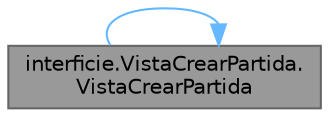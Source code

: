 digraph "interficie.VistaCrearPartida.VistaCrearPartida"
{
 // INTERACTIVE_SVG=YES
 // LATEX_PDF_SIZE
  bgcolor="transparent";
  edge [fontname=Helvetica,fontsize=10,labelfontname=Helvetica,labelfontsize=10];
  node [fontname=Helvetica,fontsize=10,shape=box,height=0.2,width=0.4];
  rankdir="RL";
  Node1 [id="Node000001",label="interficie.VistaCrearPartida.\lVistaCrearPartida",height=0.2,width=0.4,color="gray40", fillcolor="grey60", style="filled", fontcolor="black",tooltip="Crea una nova finestra per a la creació d'una partida de Scrabble."];
  Node1 -> Node1 [id="edge1_Node000001_Node000001",dir="back",color="steelblue1",style="solid",tooltip=" "];
}
